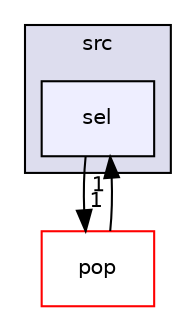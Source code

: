 digraph "sel" {
  compound=true
  node [ fontsize="10", fontname="Helvetica"];
  edge [ labelfontsize="10", labelfontname="Helvetica"];
  subgraph clusterdir_68267d1309a1af8e8297ef4c3efbcdba {
    graph [ bgcolor="#ddddee", pencolor="black", label="src" fontname="Helvetica", fontsize="10", URL="dir_68267d1309a1af8e8297ef4c3efbcdba.html"]
  dir_fca6cda8fdd2906ab9a8f4338fc81cbe [shape=box, label="sel", style="filled", fillcolor="#eeeeff", pencolor="black", URL="dir_fca6cda8fdd2906ab9a8f4338fc81cbe.html"];
  }
  dir_c2e0cc19d6853ed6e4afc6dc582757b2 [shape=box label="pop" fillcolor="white" style="filled" color="red" URL="dir_c2e0cc19d6853ed6e4afc6dc582757b2.html"];
  dir_c2e0cc19d6853ed6e4afc6dc582757b2->dir_fca6cda8fdd2906ab9a8f4338fc81cbe [headlabel="1", labeldistance=1.5 headhref="dir_000001_000007.html"];
  dir_fca6cda8fdd2906ab9a8f4338fc81cbe->dir_c2e0cc19d6853ed6e4afc6dc582757b2 [headlabel="1", labeldistance=1.5 headhref="dir_000007_000001.html"];
}
